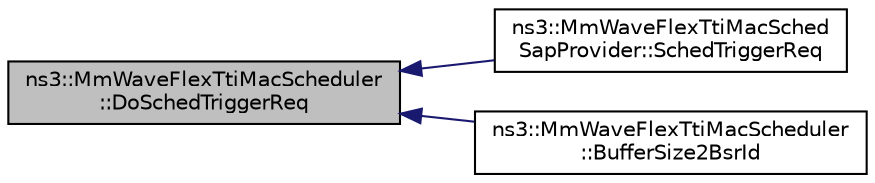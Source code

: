 digraph "ns3::MmWaveFlexTtiMacScheduler::DoSchedTriggerReq"
{
  edge [fontname="Helvetica",fontsize="10",labelfontname="Helvetica",labelfontsize="10"];
  node [fontname="Helvetica",fontsize="10",shape=record];
  rankdir="LR";
  Node1 [label="ns3::MmWaveFlexTtiMacScheduler\l::DoSchedTriggerReq",height=0.2,width=0.4,color="black", fillcolor="grey75", style="filled", fontcolor="black"];
  Node1 -> Node2 [dir="back",color="midnightblue",fontsize="10",style="solid"];
  Node2 [label="ns3::MmWaveFlexTtiMacSched\lSapProvider::SchedTriggerReq",height=0.2,width=0.4,color="black", fillcolor="white", style="filled",URL="$d9/dea/classns3_1_1MmWaveFlexTtiMacSchedSapProvider.html#abfaeae4decf849c60ceebef39374b805"];
  Node1 -> Node3 [dir="back",color="midnightblue",fontsize="10",style="solid"];
  Node3 [label="ns3::MmWaveFlexTtiMacScheduler\l::BufferSize2BsrId",height=0.2,width=0.4,color="black", fillcolor="white", style="filled",URL="$d0/deb/classns3_1_1MmWaveFlexTtiMacScheduler.html#ab79185896cecec99171bf5bf48793a83"];
}
